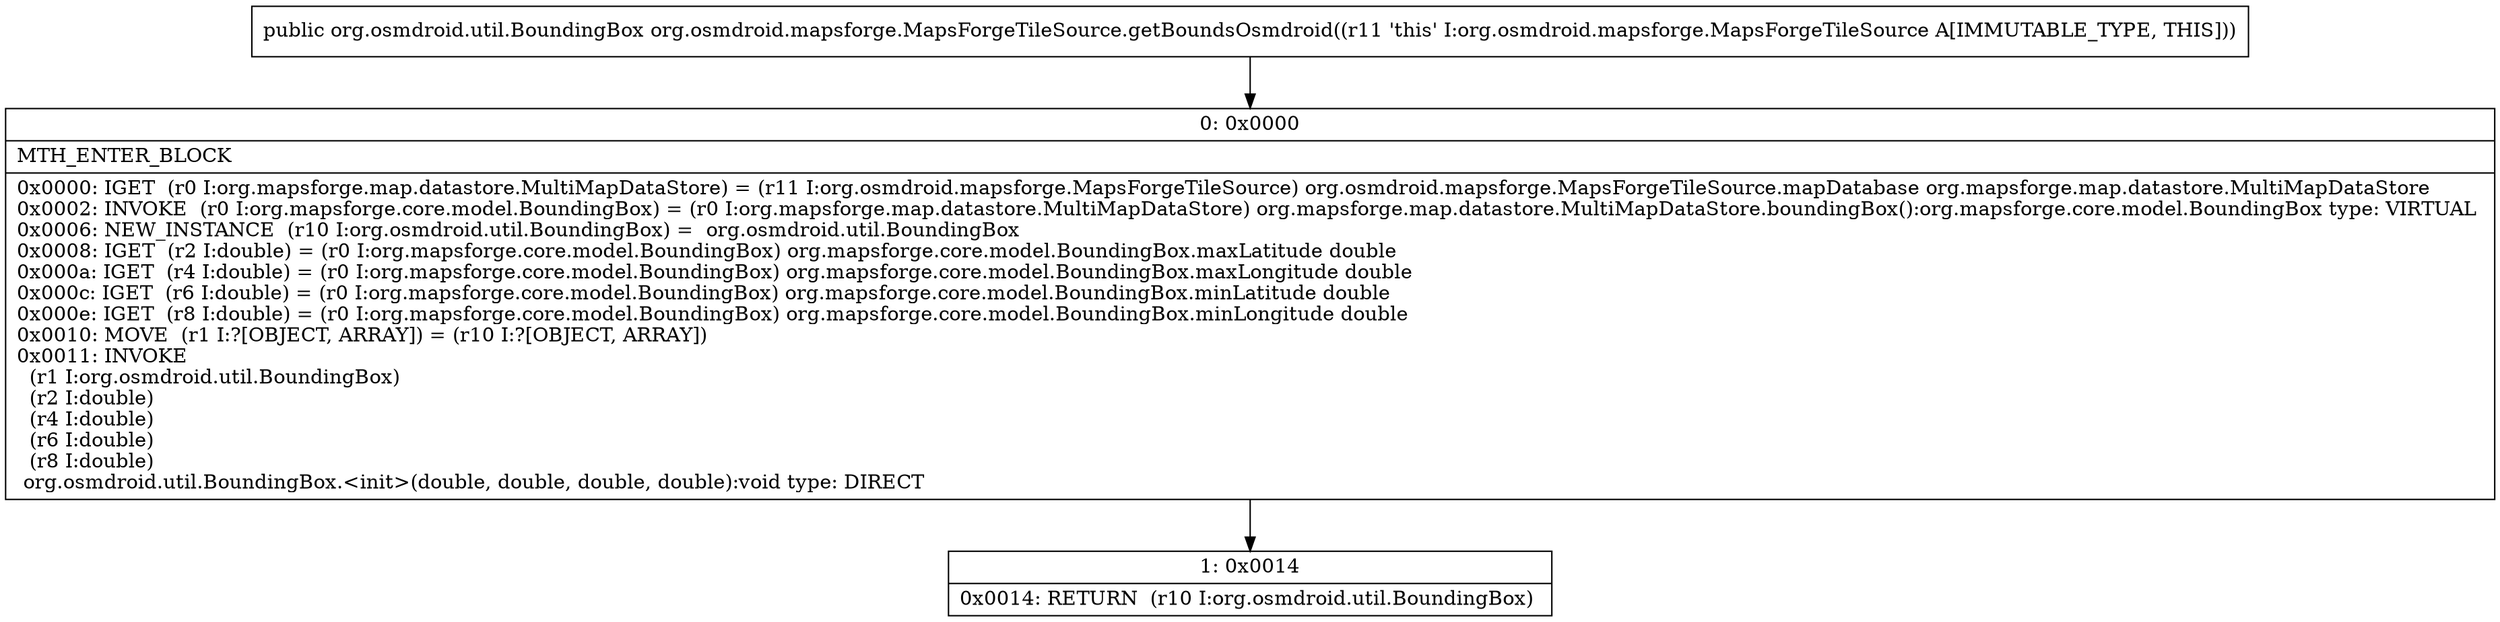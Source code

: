 digraph "CFG fororg.osmdroid.mapsforge.MapsForgeTileSource.getBoundsOsmdroid()Lorg\/osmdroid\/util\/BoundingBox;" {
Node_0 [shape=record,label="{0\:\ 0x0000|MTH_ENTER_BLOCK\l|0x0000: IGET  (r0 I:org.mapsforge.map.datastore.MultiMapDataStore) = (r11 I:org.osmdroid.mapsforge.MapsForgeTileSource) org.osmdroid.mapsforge.MapsForgeTileSource.mapDatabase org.mapsforge.map.datastore.MultiMapDataStore \l0x0002: INVOKE  (r0 I:org.mapsforge.core.model.BoundingBox) = (r0 I:org.mapsforge.map.datastore.MultiMapDataStore) org.mapsforge.map.datastore.MultiMapDataStore.boundingBox():org.mapsforge.core.model.BoundingBox type: VIRTUAL \l0x0006: NEW_INSTANCE  (r10 I:org.osmdroid.util.BoundingBox) =  org.osmdroid.util.BoundingBox \l0x0008: IGET  (r2 I:double) = (r0 I:org.mapsforge.core.model.BoundingBox) org.mapsforge.core.model.BoundingBox.maxLatitude double \l0x000a: IGET  (r4 I:double) = (r0 I:org.mapsforge.core.model.BoundingBox) org.mapsforge.core.model.BoundingBox.maxLongitude double \l0x000c: IGET  (r6 I:double) = (r0 I:org.mapsforge.core.model.BoundingBox) org.mapsforge.core.model.BoundingBox.minLatitude double \l0x000e: IGET  (r8 I:double) = (r0 I:org.mapsforge.core.model.BoundingBox) org.mapsforge.core.model.BoundingBox.minLongitude double \l0x0010: MOVE  (r1 I:?[OBJECT, ARRAY]) = (r10 I:?[OBJECT, ARRAY]) \l0x0011: INVOKE  \l  (r1 I:org.osmdroid.util.BoundingBox)\l  (r2 I:double)\l  (r4 I:double)\l  (r6 I:double)\l  (r8 I:double)\l org.osmdroid.util.BoundingBox.\<init\>(double, double, double, double):void type: DIRECT \l}"];
Node_1 [shape=record,label="{1\:\ 0x0014|0x0014: RETURN  (r10 I:org.osmdroid.util.BoundingBox) \l}"];
MethodNode[shape=record,label="{public org.osmdroid.util.BoundingBox org.osmdroid.mapsforge.MapsForgeTileSource.getBoundsOsmdroid((r11 'this' I:org.osmdroid.mapsforge.MapsForgeTileSource A[IMMUTABLE_TYPE, THIS])) }"];
MethodNode -> Node_0;
Node_0 -> Node_1;
}


